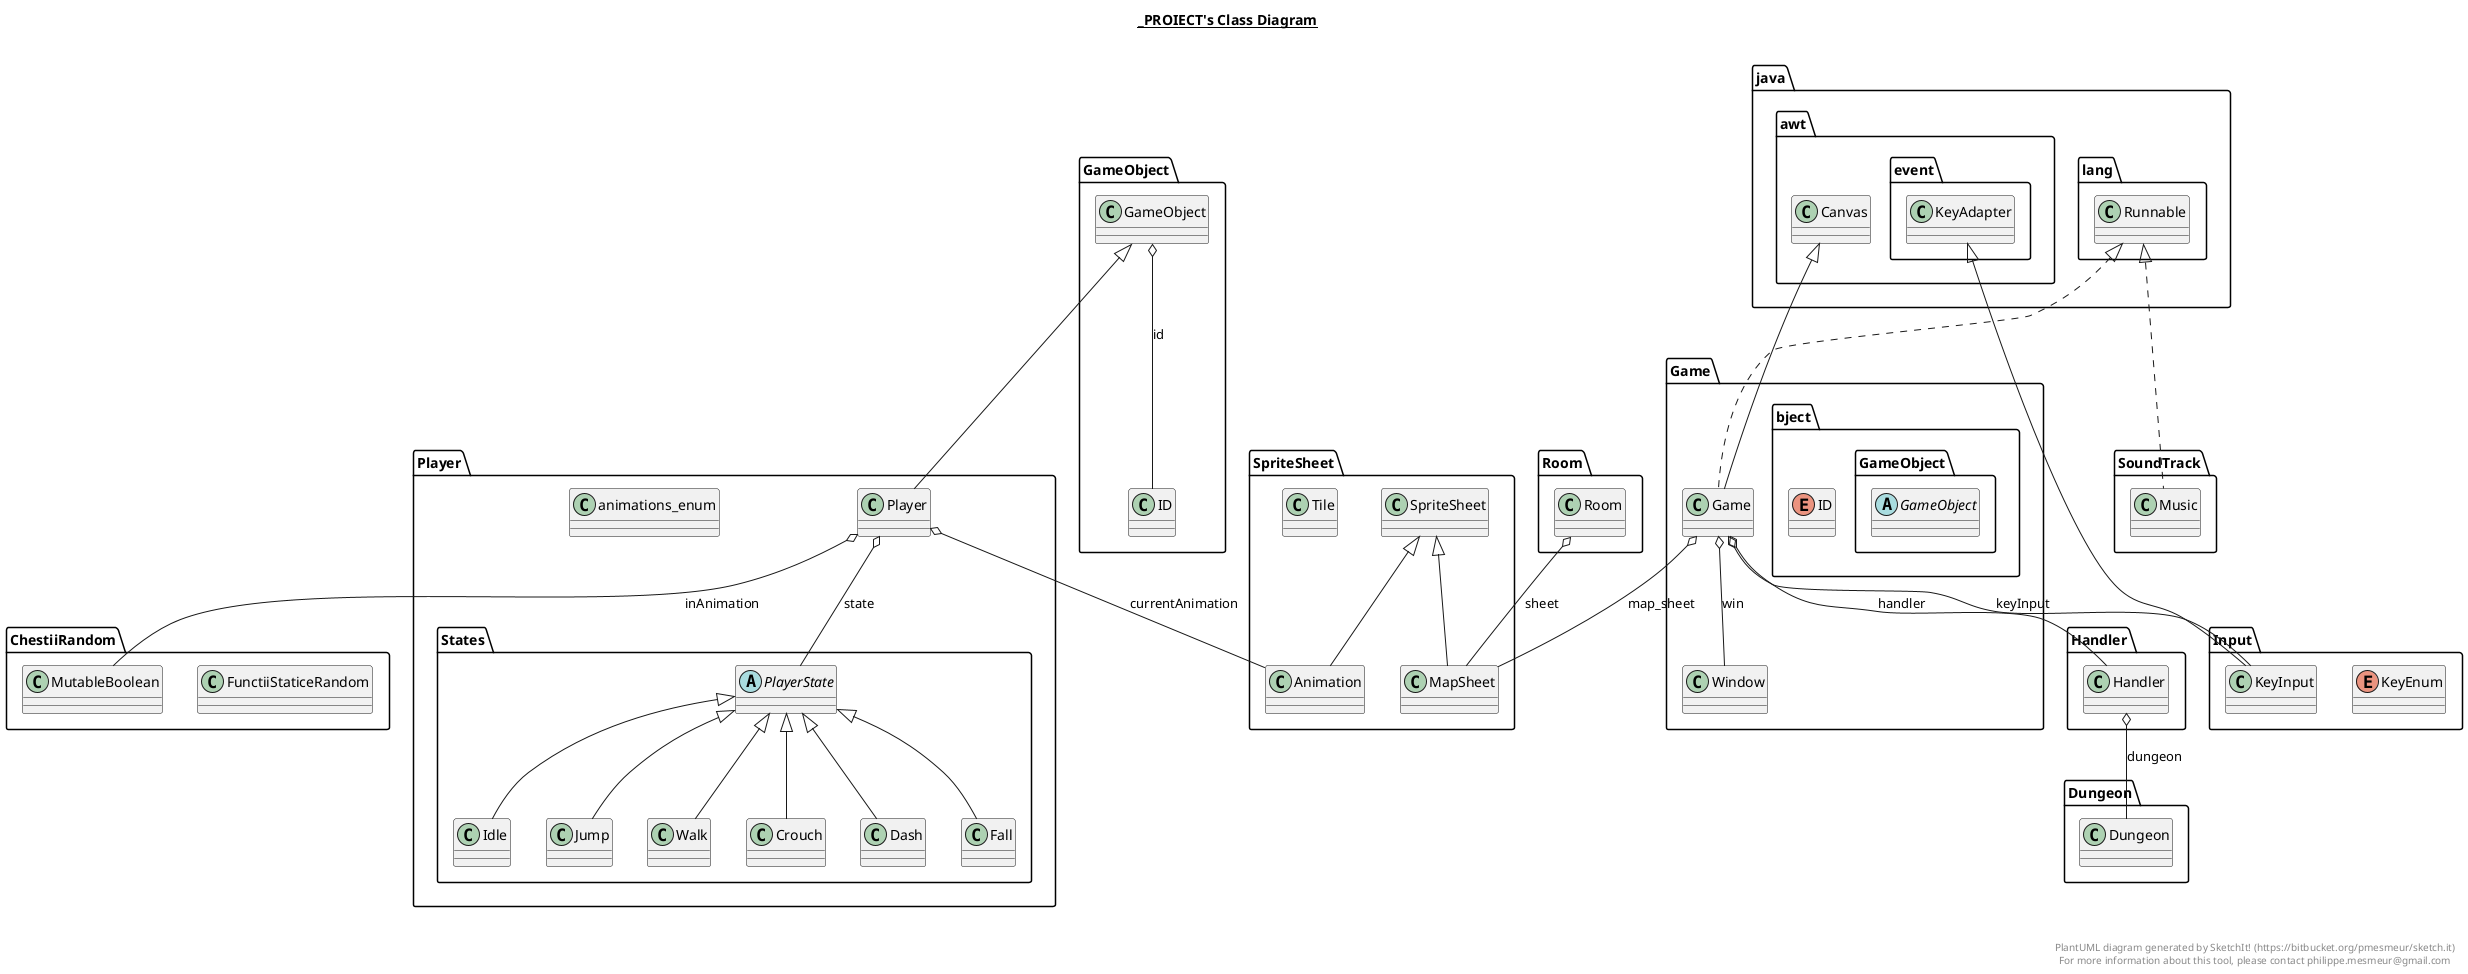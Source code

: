 @startuml

title ___PROIECT's Class Diagram__\n

  namespace ChestiiRandom {
    class ChestiiRandom.FunctiiStaticeRandom {
    }
  }
  

  namespace ChestiiRandom {
    class ChestiiRandom.MutableBoolean {
    }
  }
  

  namespace Dungeon {
    class Dungeon.Dungeon {
    }
  }
  

  namespace Game {
    class Game.Game {
    }
  }
  

  namespace Game {
    class Game.Window {
    }
  }
  

  namespace Game {
    namespace bject {
      abstract class GameObject.GameObject {
      }
    }
  }
  

  namespace Game {
    namespace bject {
      enum ID {
      }
    }
  }
  

  namespace Handler {
    class Handler.Handler {
    }
  }
  

  namespace Input {
    enum KeyEnum {
    }
  }
  

  namespace Input {
    class Input.KeyInput {
    }
  }
  

  namespace Player {
    class Player.Player {
    }
  }
  

  namespace Player {
    namespace States {
      class Player.States.Crouch {
      }
    }
  }
  

  namespace Player {
    namespace States {
      class Player.States.Dash {
      }
    }
  }
  

  namespace Player {
    namespace States {
      class Player.States.Fall {
      }
    }
  }
  

  namespace Player {
    namespace States {
      class Player.States.Idle {
      }
    }
  }
  

  namespace Player {
    namespace States {
      class Player.States.Jump {
      }
    }
  }
  

  namespace Player {
    namespace States {
      abstract class Player.States.PlayerState {
      }
    }
  }
  

  namespace Player {
    namespace States {
      class Player.States.Walk {
      }
    }
  }
  

  namespace Player {
    class Player.animations_enum {
    }
  }
  

  namespace Room {
    class Room.Room {
    }
  }
  

  namespace SoundTrack {
    class SoundTrack.Music {
    }
  }
  

  namespace SpriteSheet {
    class SpriteSheet.Animation {
    }
  }
  

  namespace SpriteSheet {
    class SpriteSheet.MapSheet {
    }
  }
  

  namespace SpriteSheet {
    class SpriteSheet.SpriteSheet {
    }
  }
  

  namespace SpriteSheet {
    class SpriteSheet.Tile {
    }
  }
  

  Game.Game .up.|> java.lang.Runnable
  Game.Game -up-|> java.awt.Canvas
  Game.Game o-- Handler.Handler : handler
  Game.Game o-- Input.KeyInput : keyInput
  Game.Game o-- SpriteSheet.MapSheet : map_sheet
  Game.Game o-- Game.Window : win
  GameObject.GameObject o-- GameObject.ID : id
  Handler.Handler o-- Dungeon.Dungeon : dungeon
  Input.KeyInput -up-|> java.awt.event.KeyAdapter
  Player.Player -up-|> GameObject.GameObject
  Player.Player o-- SpriteSheet.Animation : currentAnimation
  Player.Player o-- ChestiiRandom.MutableBoolean : inAnimation
  Player.Player o-- Player.States.PlayerState : state
  Player.States.Crouch -up-|> Player.States.PlayerState
  Player.States.Dash -up-|> Player.States.PlayerState
  Player.States.Fall -up-|> Player.States.PlayerState
  Player.States.Idle -up-|> Player.States.PlayerState
  Player.States.Jump -up-|> Player.States.PlayerState
  Player.States.Walk -up-|> Player.States.PlayerState
  Room.Room o-- SpriteSheet.MapSheet : sheet
  SoundTrack.Music .up.|> java.lang.Runnable
  SpriteSheet.Animation -up-|> SpriteSheet.SpriteSheet
  SpriteSheet.MapSheet -up-|> SpriteSheet.SpriteSheet


right footer


PlantUML diagram generated by SketchIt! (https://bitbucket.org/pmesmeur/sketch.it)
For more information about this tool, please contact philippe.mesmeur@gmail.com
endfooter

@enduml

